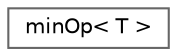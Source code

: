 digraph "Graphical Class Hierarchy"
{
 // LATEX_PDF_SIZE
  bgcolor="transparent";
  edge [fontname=Helvetica,fontsize=10,labelfontname=Helvetica,labelfontsize=10];
  node [fontname=Helvetica,fontsize=10,shape=box,height=0.2,width=0.4];
  rankdir="LR";
  Node0 [id="Node000000",label="minOp\< T \>",height=0.2,width=0.4,color="grey40", fillcolor="white", style="filled",URL="$structFoam_1_1minOp.html",tooltip=" "];
}

